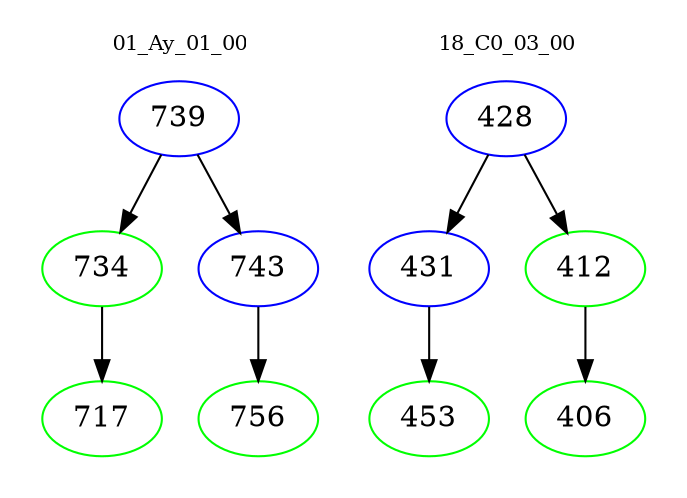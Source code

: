 digraph{
subgraph cluster_0 {
color = white
label = "01_Ay_01_00";
fontsize=10;
T0_739 [label="739", color="blue"]
T0_739 -> T0_734 [color="black"]
T0_734 [label="734", color="green"]
T0_734 -> T0_717 [color="black"]
T0_717 [label="717", color="green"]
T0_739 -> T0_743 [color="black"]
T0_743 [label="743", color="blue"]
T0_743 -> T0_756 [color="black"]
T0_756 [label="756", color="green"]
}
subgraph cluster_1 {
color = white
label = "18_C0_03_00";
fontsize=10;
T1_428 [label="428", color="blue"]
T1_428 -> T1_431 [color="black"]
T1_431 [label="431", color="blue"]
T1_431 -> T1_453 [color="black"]
T1_453 [label="453", color="green"]
T1_428 -> T1_412 [color="black"]
T1_412 [label="412", color="green"]
T1_412 -> T1_406 [color="black"]
T1_406 [label="406", color="green"]
}
}
